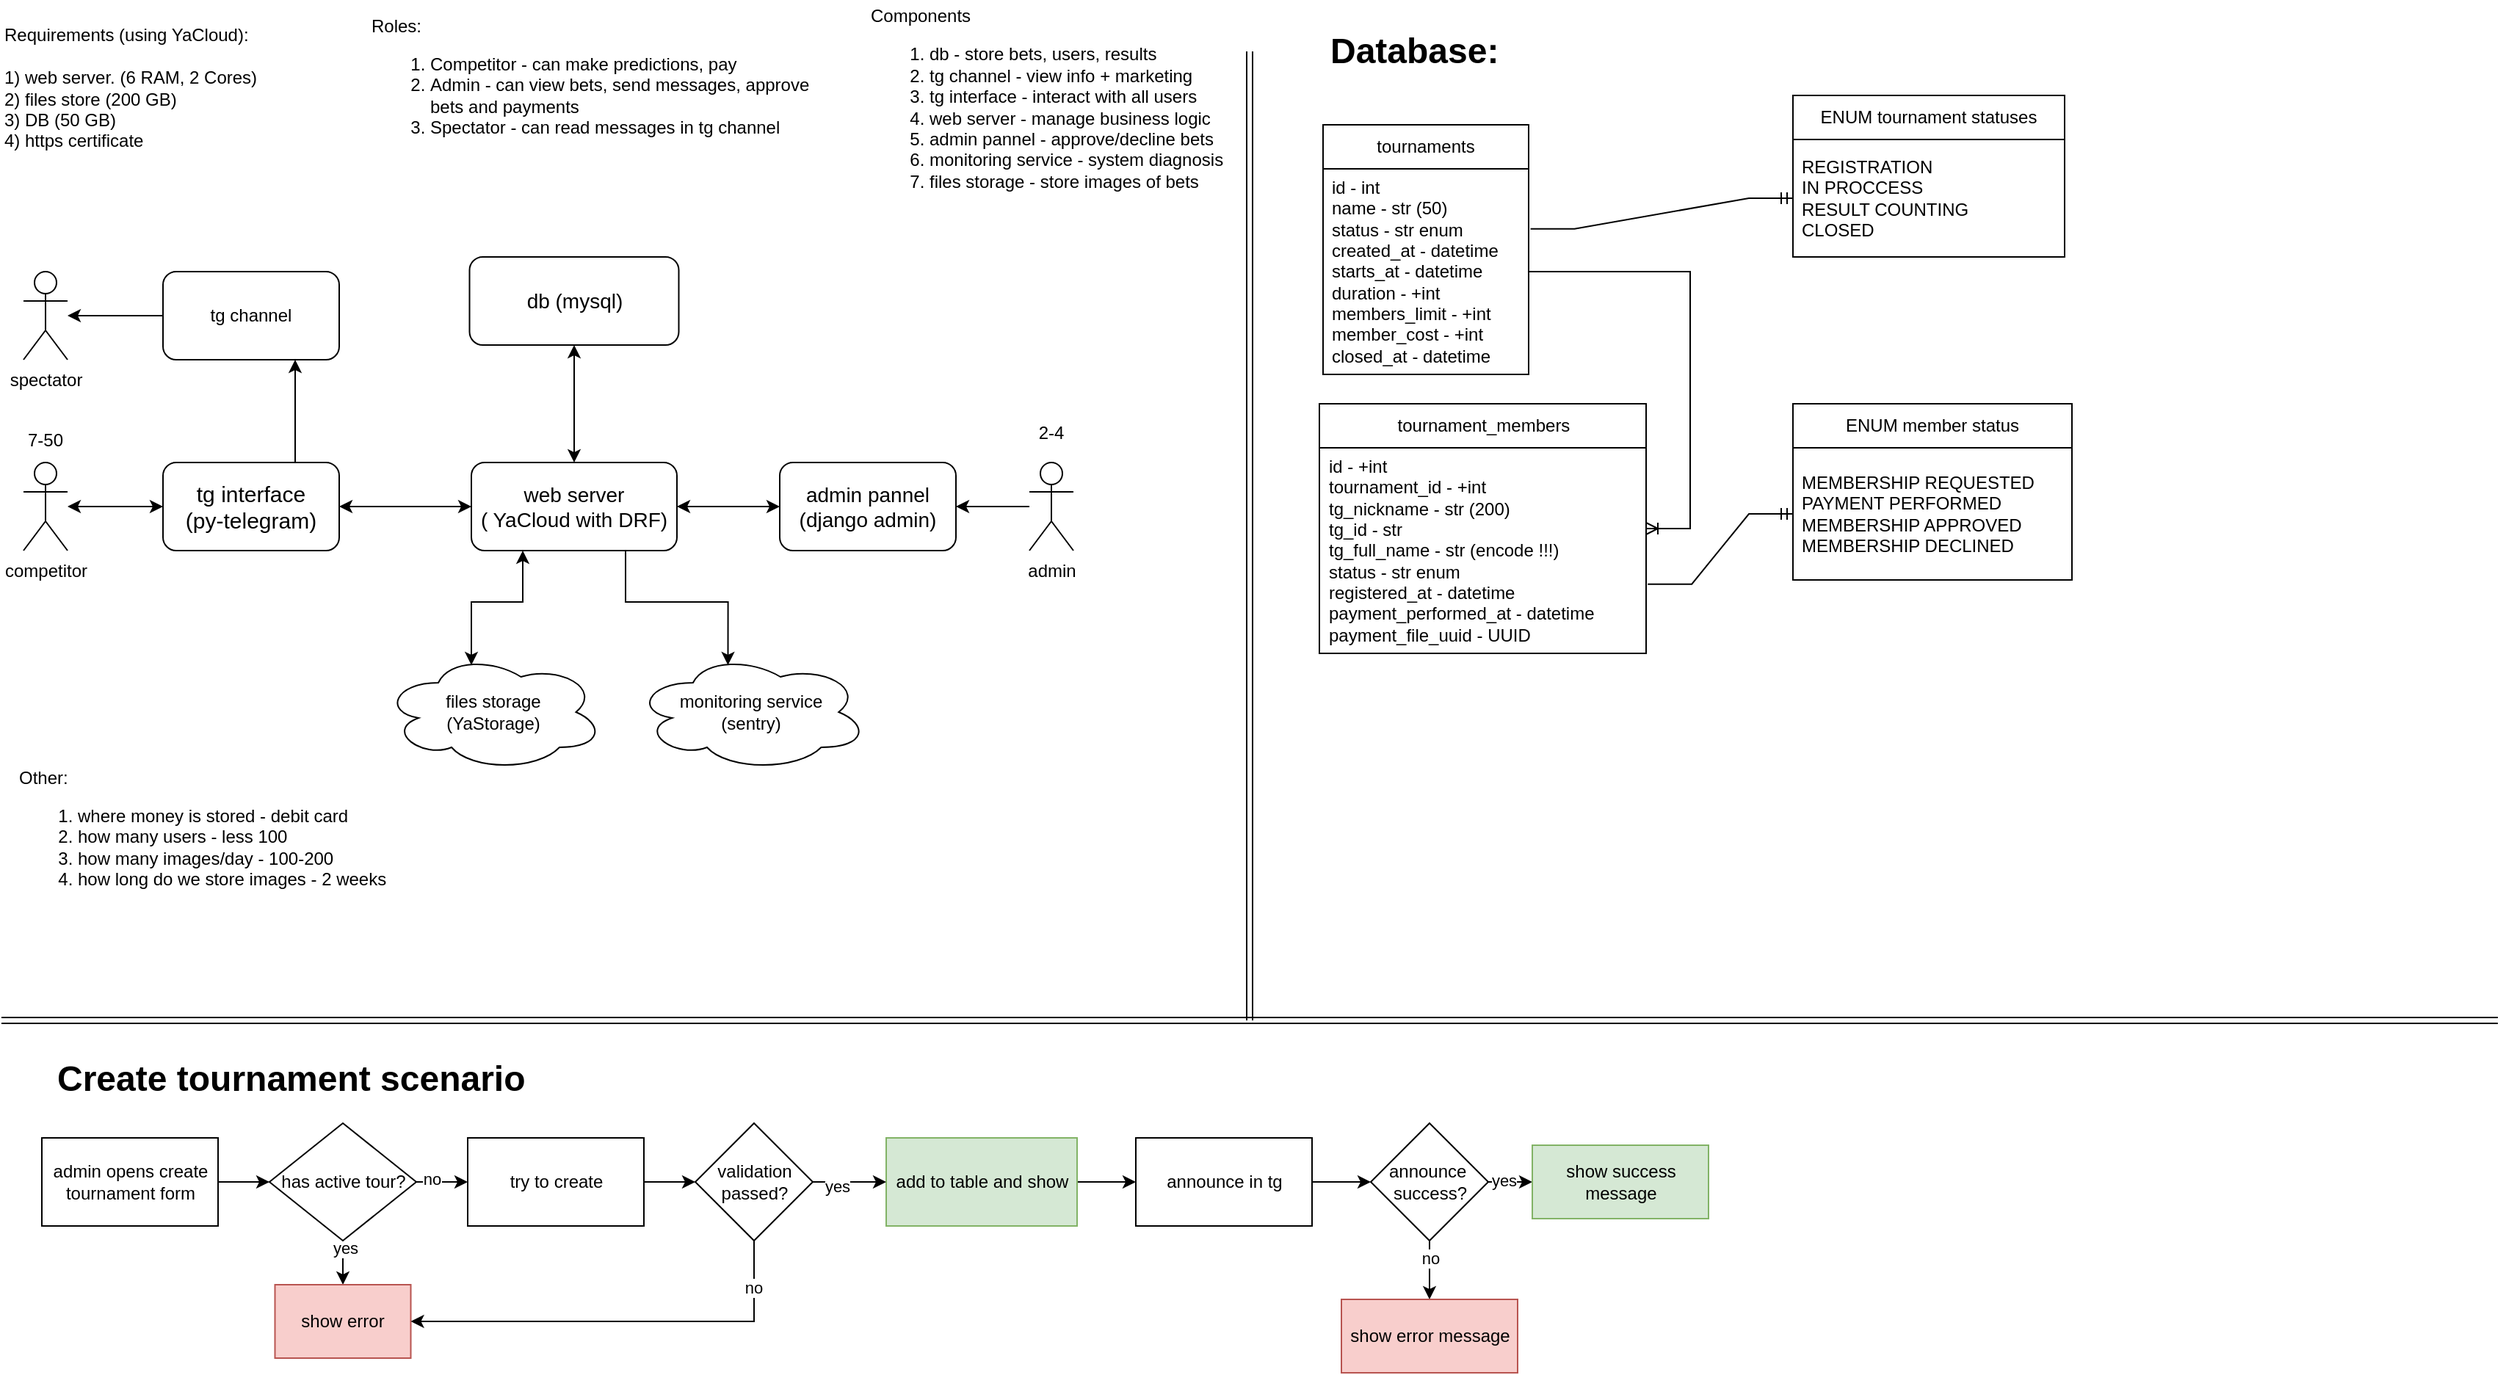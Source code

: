<mxfile version="21.6.9" type="github">
  <diagram id="R2lEEEUBdFMjLlhIrx00" name="Page-1">
    <mxGraphModel dx="1272" dy="856" grid="1" gridSize="10" guides="1" tooltips="1" connect="1" arrows="1" fold="1" page="1" pageScale="1" pageWidth="850" pageHeight="1100" math="0" shadow="0" extFonts="Permanent Marker^https://fonts.googleapis.com/css?family=Permanent+Marker">
      <root>
        <mxCell id="0" />
        <mxCell id="1" parent="0" />
        <mxCell id="ojGc8ILIGN8Vl68wyQxe-8" value="" style="edgeStyle=orthogonalEdgeStyle;rounded=0;orthogonalLoop=1;jettySize=auto;html=1;startArrow=classic;startFill=1;" parent="1" source="ojGc8ILIGN8Vl68wyQxe-1" target="ojGc8ILIGN8Vl68wyQxe-7" edge="1">
          <mxGeometry relative="1" as="geometry" />
        </mxCell>
        <mxCell id="ojGc8ILIGN8Vl68wyQxe-44" value="" style="edgeStyle=orthogonalEdgeStyle;rounded=0;orthogonalLoop=1;jettySize=auto;html=1;exitX=0.75;exitY=0;exitDx=0;exitDy=0;entryX=0.75;entryY=1;entryDx=0;entryDy=0;" parent="1" source="ojGc8ILIGN8Vl68wyQxe-1" target="ojGc8ILIGN8Vl68wyQxe-43" edge="1">
          <mxGeometry relative="1" as="geometry" />
        </mxCell>
        <mxCell id="ojGc8ILIGN8Vl68wyQxe-1" value="tg interface&lt;br&gt;(py-telegram)" style="rounded=1;whiteSpace=wrap;html=1;fontSize=15;" parent="1" vertex="1">
          <mxGeometry x="110" y="320" width="120" height="60" as="geometry" />
        </mxCell>
        <mxCell id="ojGc8ILIGN8Vl68wyQxe-13" value="" style="edgeStyle=orthogonalEdgeStyle;rounded=0;orthogonalLoop=1;jettySize=auto;html=1;exitX=0.5;exitY=1;exitDx=0;exitDy=0;entryX=0.5;entryY=0;entryDx=0;entryDy=0;startArrow=classic;startFill=1;" parent="1" source="ojGc8ILIGN8Vl68wyQxe-4" target="ojGc8ILIGN8Vl68wyQxe-7" edge="1">
          <mxGeometry relative="1" as="geometry" />
        </mxCell>
        <mxCell id="ojGc8ILIGN8Vl68wyQxe-4" value="db (mysql)" style="rounded=1;whiteSpace=wrap;html=1;fontSize=14;" parent="1" vertex="1">
          <mxGeometry x="318.75" y="180" width="142.5" height="60" as="geometry" />
        </mxCell>
        <mxCell id="ojGc8ILIGN8Vl68wyQxe-15" value="" style="edgeStyle=orthogonalEdgeStyle;rounded=0;orthogonalLoop=1;jettySize=auto;html=1;startArrow=classic;startFill=1;" parent="1" source="ojGc8ILIGN8Vl68wyQxe-5" target="ojGc8ILIGN8Vl68wyQxe-7" edge="1">
          <mxGeometry relative="1" as="geometry" />
        </mxCell>
        <mxCell id="ojGc8ILIGN8Vl68wyQxe-5" value="admin pannel&lt;br&gt;(django admin)" style="rounded=1;whiteSpace=wrap;html=1;fontSize=14;" parent="1" vertex="1">
          <mxGeometry x="530" y="320" width="120" height="60" as="geometry" />
        </mxCell>
        <mxCell id="ojGc8ILIGN8Vl68wyQxe-23" style="edgeStyle=orthogonalEdgeStyle;rounded=0;orthogonalLoop=1;jettySize=auto;html=1;entryX=0.4;entryY=0.1;entryDx=0;entryDy=0;entryPerimeter=0;exitX=0.25;exitY=1;exitDx=0;exitDy=0;startArrow=classic;startFill=1;" parent="1" source="ojGc8ILIGN8Vl68wyQxe-7" target="ojGc8ILIGN8Vl68wyQxe-21" edge="1">
          <mxGeometry relative="1" as="geometry" />
        </mxCell>
        <mxCell id="ojGc8ILIGN8Vl68wyQxe-51" value="" style="edgeStyle=orthogonalEdgeStyle;rounded=0;orthogonalLoop=1;jettySize=auto;html=1;entryX=0.4;entryY=0.1;entryDx=0;entryDy=0;entryPerimeter=0;exitX=0.75;exitY=1;exitDx=0;exitDy=0;" parent="1" source="ojGc8ILIGN8Vl68wyQxe-7" target="ojGc8ILIGN8Vl68wyQxe-50" edge="1">
          <mxGeometry relative="1" as="geometry" />
        </mxCell>
        <mxCell id="ojGc8ILIGN8Vl68wyQxe-7" value="web server&lt;br&gt;( YaCloud with DRF)" style="rounded=1;whiteSpace=wrap;html=1;fontSize=14;" parent="1" vertex="1">
          <mxGeometry x="320" y="320" width="140" height="60" as="geometry" />
        </mxCell>
        <mxCell id="ojGc8ILIGN8Vl68wyQxe-20" value="&lt;div style=&quot;&quot;&gt;&lt;span style=&quot;background-color: initial;&quot;&gt;Requirements (using YaCloud):&lt;/span&gt;&lt;/div&gt;&lt;div style=&quot;&quot;&gt;&lt;span style=&quot;background-color: initial;&quot;&gt;&lt;br&gt;&lt;/span&gt;&lt;/div&gt;&lt;div style=&quot;&quot;&gt;&lt;span style=&quot;background-color: initial;&quot;&gt;1) web server. (6 RAM, 2 Cores)&lt;/span&gt;&lt;/div&gt;2) files store (200 GB)&lt;br&gt;3) DB (50 GB)&lt;br&gt;4) https certificate" style="text;html=1;strokeColor=none;fillColor=none;align=left;verticalAlign=middle;whiteSpace=wrap;rounded=0;" parent="1" vertex="1">
          <mxGeometry y="5" width="320" height="120" as="geometry" />
        </mxCell>
        <mxCell id="ojGc8ILIGN8Vl68wyQxe-21" value="files storage&lt;br&gt;(YaStorage)" style="ellipse;shape=cloud;whiteSpace=wrap;html=1;" parent="1" vertex="1">
          <mxGeometry x="260" y="450" width="150" height="80" as="geometry" />
        </mxCell>
        <mxCell id="ojGc8ILIGN8Vl68wyQxe-32" style="edgeStyle=orthogonalEdgeStyle;rounded=0;orthogonalLoop=1;jettySize=auto;html=1;entryX=0;entryY=0.5;entryDx=0;entryDy=0;startArrow=classic;startFill=1;" parent="1" source="ojGc8ILIGN8Vl68wyQxe-26" target="ojGc8ILIGN8Vl68wyQxe-1" edge="1">
          <mxGeometry relative="1" as="geometry" />
        </mxCell>
        <mxCell id="ojGc8ILIGN8Vl68wyQxe-26" value="competitor" style="shape=umlActor;verticalLabelPosition=bottom;verticalAlign=top;html=1;outlineConnect=0;" parent="1" vertex="1">
          <mxGeometry x="15" y="320" width="30" height="60" as="geometry" />
        </mxCell>
        <mxCell id="ojGc8ILIGN8Vl68wyQxe-34" value="" style="edgeStyle=orthogonalEdgeStyle;rounded=0;orthogonalLoop=1;jettySize=auto;html=1;" parent="1" source="ojGc8ILIGN8Vl68wyQxe-27" target="ojGc8ILIGN8Vl68wyQxe-5" edge="1">
          <mxGeometry relative="1" as="geometry" />
        </mxCell>
        <mxCell id="ojGc8ILIGN8Vl68wyQxe-27" value="admin" style="shape=umlActor;verticalLabelPosition=bottom;verticalAlign=top;html=1;outlineConnect=0;" parent="1" vertex="1">
          <mxGeometry x="700" y="320" width="30" height="60" as="geometry" />
        </mxCell>
        <mxCell id="ojGc8ILIGN8Vl68wyQxe-35" value="Roles:&lt;br&gt;&lt;div style=&quot;&quot;&gt;&lt;ol&gt;&lt;li&gt;&lt;span style=&quot;background-color: initial;&quot;&gt;Competitor - can make predictions, pay&lt;/span&gt;&lt;/li&gt;&lt;li&gt;&lt;span style=&quot;background-color: initial;&quot;&gt;Admin - can view bets, send messages,&amp;nbsp;&lt;/span&gt;approve bets and payments&lt;/li&gt;&lt;li&gt;Spectator - can read messages in tg channel&lt;/li&gt;&lt;/ol&gt;&lt;/div&gt;" style="text;html=1;strokeColor=none;fillColor=none;align=left;verticalAlign=middle;whiteSpace=wrap;rounded=0;" parent="1" vertex="1">
          <mxGeometry x="250" y="7.5" width="320" height="110" as="geometry" />
        </mxCell>
        <mxCell id="ojGc8ILIGN8Vl68wyQxe-37" value="Components&lt;br&gt;&lt;ol&gt;&lt;li&gt;db - store bets, users, results&lt;/li&gt;&lt;li&gt;tg channel - view info + marketing&lt;/li&gt;&lt;li style=&quot;&quot;&gt;tg interface - interact with all users&lt;/li&gt;&lt;li style=&quot;&quot;&gt;web server - manage business logic&lt;/li&gt;&lt;li style=&quot;&quot;&gt;admin pannel - approve/decline bets&lt;/li&gt;&lt;li style=&quot;&quot;&gt;monitoring service - system diagnosis&lt;/li&gt;&lt;li style=&quot;&quot;&gt;files storage - store images of bets&lt;/li&gt;&lt;/ol&gt;" style="text;html=1;strokeColor=none;fillColor=none;align=left;verticalAlign=middle;whiteSpace=wrap;rounded=0;" parent="1" vertex="1">
          <mxGeometry x="590" y="20" width="250" height="115" as="geometry" />
        </mxCell>
        <mxCell id="ojGc8ILIGN8Vl68wyQxe-38" value="Other:&lt;br&gt;&lt;ol&gt;&lt;li&gt;where money is stored - debit card&lt;/li&gt;&lt;li&gt;&lt;span style=&quot;background-color: initial;&quot;&gt;how many users - less 100&lt;/span&gt;&lt;br&gt;&lt;/li&gt;&lt;li&gt;how many images/day - 100-200&lt;/li&gt;&lt;li&gt;how long do we store images - 2 weeks&lt;/li&gt;&lt;/ol&gt;" style="text;html=1;strokeColor=none;fillColor=none;align=left;verticalAlign=middle;whiteSpace=wrap;rounded=0;" parent="1" vertex="1">
          <mxGeometry x="10" y="510" width="400" height="130" as="geometry" />
        </mxCell>
        <mxCell id="ojGc8ILIGN8Vl68wyQxe-39" value="7-50" style="text;html=1;strokeColor=none;fillColor=none;align=center;verticalAlign=middle;whiteSpace=wrap;rounded=0;" parent="1" vertex="1">
          <mxGeometry y="290" width="60" height="30" as="geometry" />
        </mxCell>
        <mxCell id="ojGc8ILIGN8Vl68wyQxe-40" value="2-4" style="text;html=1;strokeColor=none;fillColor=none;align=center;verticalAlign=middle;whiteSpace=wrap;rounded=0;" parent="1" vertex="1">
          <mxGeometry x="685" y="285" width="60" height="30" as="geometry" />
        </mxCell>
        <mxCell id="ojGc8ILIGN8Vl68wyQxe-43" value="tg channel" style="rounded=1;whiteSpace=wrap;html=1;" parent="1" vertex="1">
          <mxGeometry x="110" y="190" width="120" height="60" as="geometry" />
        </mxCell>
        <mxCell id="ojGc8ILIGN8Vl68wyQxe-46" value="" style="edgeStyle=orthogonalEdgeStyle;rounded=0;orthogonalLoop=1;jettySize=auto;html=1;entryX=0;entryY=0.5;entryDx=0;entryDy=0;startArrow=classic;startFill=1;endArrow=none;endFill=0;" parent="1" source="ojGc8ILIGN8Vl68wyQxe-45" target="ojGc8ILIGN8Vl68wyQxe-43" edge="1">
          <mxGeometry relative="1" as="geometry" />
        </mxCell>
        <mxCell id="ojGc8ILIGN8Vl68wyQxe-45" value="spectator" style="shape=umlActor;verticalLabelPosition=bottom;verticalAlign=top;html=1;outlineConnect=0;" parent="1" vertex="1">
          <mxGeometry x="15" y="190" width="30" height="60" as="geometry" />
        </mxCell>
        <mxCell id="ojGc8ILIGN8Vl68wyQxe-50" value="monitoring service&lt;br&gt;(sentry)" style="ellipse;shape=cloud;whiteSpace=wrap;html=1;" parent="1" vertex="1">
          <mxGeometry x="431.25" y="450" width="158.75" height="80" as="geometry" />
        </mxCell>
        <mxCell id="Wl_qkTrlKVwoT0vPyVx--1" value="&lt;h1&gt;Create tournament scenario&lt;/h1&gt;" style="text;html=1;strokeColor=none;fillColor=none;spacing=5;spacingTop=-20;whiteSpace=wrap;overflow=hidden;rounded=0;" vertex="1" parent="1">
          <mxGeometry x="32.5" y="720" width="410" height="40" as="geometry" />
        </mxCell>
        <mxCell id="Wl_qkTrlKVwoT0vPyVx--6" value="" style="edgeStyle=orthogonalEdgeStyle;rounded=0;orthogonalLoop=1;jettySize=auto;html=1;" edge="1" parent="1" source="Wl_qkTrlKVwoT0vPyVx--2" target="Wl_qkTrlKVwoT0vPyVx--5">
          <mxGeometry relative="1" as="geometry" />
        </mxCell>
        <mxCell id="Wl_qkTrlKVwoT0vPyVx--2" value="admin opens create tournament form" style="rounded=0;whiteSpace=wrap;html=1;" vertex="1" parent="1">
          <mxGeometry x="27.5" y="780" width="120" height="60" as="geometry" />
        </mxCell>
        <mxCell id="Wl_qkTrlKVwoT0vPyVx--8" value="" style="edgeStyle=orthogonalEdgeStyle;rounded=0;orthogonalLoop=1;jettySize=auto;html=1;" edge="1" parent="1" source="Wl_qkTrlKVwoT0vPyVx--5" target="Wl_qkTrlKVwoT0vPyVx--7">
          <mxGeometry relative="1" as="geometry" />
        </mxCell>
        <mxCell id="Wl_qkTrlKVwoT0vPyVx--33" value="yes" style="edgeLabel;html=1;align=center;verticalAlign=middle;resizable=0;points=[];" vertex="1" connectable="0" parent="Wl_qkTrlKVwoT0vPyVx--8">
          <mxGeometry x="-0.6" y="1" relative="1" as="geometry">
            <mxPoint y="-1" as="offset" />
          </mxGeometry>
        </mxCell>
        <mxCell id="Wl_qkTrlKVwoT0vPyVx--10" value="" style="edgeStyle=orthogonalEdgeStyle;rounded=0;orthogonalLoop=1;jettySize=auto;html=1;" edge="1" parent="1" source="Wl_qkTrlKVwoT0vPyVx--5" target="Wl_qkTrlKVwoT0vPyVx--9">
          <mxGeometry relative="1" as="geometry" />
        </mxCell>
        <mxCell id="Wl_qkTrlKVwoT0vPyVx--34" value="no" style="edgeLabel;html=1;align=center;verticalAlign=middle;resizable=0;points=[];" vertex="1" connectable="0" parent="Wl_qkTrlKVwoT0vPyVx--10">
          <mxGeometry x="-0.524" y="2" relative="1" as="geometry">
            <mxPoint as="offset" />
          </mxGeometry>
        </mxCell>
        <mxCell id="Wl_qkTrlKVwoT0vPyVx--5" value="has active tour?" style="rhombus;whiteSpace=wrap;html=1;rounded=0;" vertex="1" parent="1">
          <mxGeometry x="182.5" y="770" width="100" height="80" as="geometry" />
        </mxCell>
        <mxCell id="Wl_qkTrlKVwoT0vPyVx--7" value="show error" style="rounded=0;whiteSpace=wrap;html=1;fillColor=#f8cecc;strokeColor=#b85450;" vertex="1" parent="1">
          <mxGeometry x="186.25" y="880" width="92.5" height="50" as="geometry" />
        </mxCell>
        <mxCell id="Wl_qkTrlKVwoT0vPyVx--28" value="" style="edgeStyle=orthogonalEdgeStyle;rounded=0;orthogonalLoop=1;jettySize=auto;html=1;" edge="1" parent="1" source="Wl_qkTrlKVwoT0vPyVx--9" target="Wl_qkTrlKVwoT0vPyVx--27">
          <mxGeometry relative="1" as="geometry" />
        </mxCell>
        <mxCell id="Wl_qkTrlKVwoT0vPyVx--9" value="try to create" style="whiteSpace=wrap;html=1;rounded=0;" vertex="1" parent="1">
          <mxGeometry x="317.5" y="780" width="120" height="60" as="geometry" />
        </mxCell>
        <mxCell id="Wl_qkTrlKVwoT0vPyVx--36" value="" style="edgeStyle=orthogonalEdgeStyle;rounded=0;orthogonalLoop=1;jettySize=auto;html=1;" edge="1" parent="1" source="Wl_qkTrlKVwoT0vPyVx--11" target="Wl_qkTrlKVwoT0vPyVx--35">
          <mxGeometry relative="1" as="geometry" />
        </mxCell>
        <mxCell id="Wl_qkTrlKVwoT0vPyVx--11" value="add to table and show" style="whiteSpace=wrap;html=1;rounded=0;fillColor=#d5e8d4;strokeColor=#82b366;" vertex="1" parent="1">
          <mxGeometry x="602.5" y="780" width="130" height="60" as="geometry" />
        </mxCell>
        <mxCell id="Wl_qkTrlKVwoT0vPyVx--17" value="tournaments" style="swimlane;fontStyle=0;childLayout=stackLayout;horizontal=1;startSize=30;horizontalStack=0;resizeParent=1;resizeParentMax=0;resizeLast=0;collapsible=1;marginBottom=0;whiteSpace=wrap;html=1;" vertex="1" parent="1">
          <mxGeometry x="900" y="90" width="140" height="170" as="geometry">
            <mxRectangle x="50" y="900" width="100" height="30" as="alternateBounds" />
          </mxGeometry>
        </mxCell>
        <mxCell id="Wl_qkTrlKVwoT0vPyVx--18" value="id - int&lt;br&gt;name - str (50)&lt;br&gt;status - str enum&lt;br&gt;created_at - datetime&lt;br&gt;starts_at - datetime&lt;br&gt;duration - +int&lt;br&gt;members_limit - +int&lt;br&gt;member_cost - +int&lt;br&gt;closed_at - datetime" style="text;strokeColor=none;fillColor=none;align=left;verticalAlign=middle;spacingLeft=4;spacingRight=4;overflow=hidden;points=[[0,0.5],[1,0.5]];portConstraint=eastwest;rotatable=0;whiteSpace=wrap;html=1;" vertex="1" parent="Wl_qkTrlKVwoT0vPyVx--17">
          <mxGeometry y="30" width="140" height="140" as="geometry" />
        </mxCell>
        <mxCell id="Wl_qkTrlKVwoT0vPyVx--22" value="ENUM tournament statuses" style="swimlane;fontStyle=0;childLayout=stackLayout;horizontal=1;startSize=30;horizontalStack=0;resizeParent=1;resizeParentMax=0;resizeLast=0;collapsible=1;marginBottom=0;whiteSpace=wrap;html=1;" vertex="1" parent="1">
          <mxGeometry x="1220" y="70" width="185" height="110" as="geometry" />
        </mxCell>
        <mxCell id="Wl_qkTrlKVwoT0vPyVx--25" value="REGISTRATION&lt;br&gt;IN PROCCESS&lt;br&gt;RESULT COUNTING&lt;br&gt;CLOSED" style="text;strokeColor=none;fillColor=none;align=left;verticalAlign=middle;spacingLeft=4;spacingRight=4;overflow=hidden;points=[[0,0.5],[1,0.5]];portConstraint=eastwest;rotatable=0;whiteSpace=wrap;html=1;" vertex="1" parent="Wl_qkTrlKVwoT0vPyVx--22">
          <mxGeometry y="30" width="185" height="80" as="geometry" />
        </mxCell>
        <mxCell id="Wl_qkTrlKVwoT0vPyVx--29" value="" style="edgeStyle=orthogonalEdgeStyle;rounded=0;orthogonalLoop=1;jettySize=auto;html=1;" edge="1" parent="1" source="Wl_qkTrlKVwoT0vPyVx--27" target="Wl_qkTrlKVwoT0vPyVx--11">
          <mxGeometry relative="1" as="geometry" />
        </mxCell>
        <mxCell id="Wl_qkTrlKVwoT0vPyVx--31" value="yes" style="edgeLabel;html=1;align=center;verticalAlign=middle;resizable=0;points=[];" vertex="1" connectable="0" parent="Wl_qkTrlKVwoT0vPyVx--29">
          <mxGeometry x="-0.293" y="-3" relative="1" as="geometry">
            <mxPoint x="-1" as="offset" />
          </mxGeometry>
        </mxCell>
        <mxCell id="Wl_qkTrlKVwoT0vPyVx--30" style="edgeStyle=orthogonalEdgeStyle;rounded=0;orthogonalLoop=1;jettySize=auto;html=1;entryX=1;entryY=0.5;entryDx=0;entryDy=0;exitX=0.5;exitY=1;exitDx=0;exitDy=0;" edge="1" parent="1" source="Wl_qkTrlKVwoT0vPyVx--27" target="Wl_qkTrlKVwoT0vPyVx--7">
          <mxGeometry relative="1" as="geometry" />
        </mxCell>
        <mxCell id="Wl_qkTrlKVwoT0vPyVx--32" value="no" style="edgeLabel;html=1;align=center;verticalAlign=middle;resizable=0;points=[];" vertex="1" connectable="0" parent="Wl_qkTrlKVwoT0vPyVx--30">
          <mxGeometry x="-0.775" y="-1" relative="1" as="geometry">
            <mxPoint y="-1" as="offset" />
          </mxGeometry>
        </mxCell>
        <mxCell id="Wl_qkTrlKVwoT0vPyVx--27" value="validation&lt;br&gt;passed?" style="rhombus;whiteSpace=wrap;html=1;" vertex="1" parent="1">
          <mxGeometry x="472.5" y="770" width="80" height="80" as="geometry" />
        </mxCell>
        <mxCell id="Wl_qkTrlKVwoT0vPyVx--38" value="" style="edgeStyle=orthogonalEdgeStyle;rounded=0;orthogonalLoop=1;jettySize=auto;html=1;" edge="1" parent="1" source="Wl_qkTrlKVwoT0vPyVx--35" target="Wl_qkTrlKVwoT0vPyVx--37">
          <mxGeometry relative="1" as="geometry" />
        </mxCell>
        <mxCell id="Wl_qkTrlKVwoT0vPyVx--35" value="announce in tg" style="whiteSpace=wrap;html=1;rounded=0;" vertex="1" parent="1">
          <mxGeometry x="772.5" y="780" width="120" height="60" as="geometry" />
        </mxCell>
        <mxCell id="Wl_qkTrlKVwoT0vPyVx--40" value="" style="edgeStyle=orthogonalEdgeStyle;rounded=0;orthogonalLoop=1;jettySize=auto;html=1;" edge="1" parent="1" source="Wl_qkTrlKVwoT0vPyVx--37" target="Wl_qkTrlKVwoT0vPyVx--39">
          <mxGeometry relative="1" as="geometry" />
        </mxCell>
        <mxCell id="Wl_qkTrlKVwoT0vPyVx--48" value="no" style="edgeLabel;html=1;align=center;verticalAlign=middle;resizable=0;points=[];" vertex="1" connectable="0" parent="Wl_qkTrlKVwoT0vPyVx--40">
          <mxGeometry x="-0.435" relative="1" as="geometry">
            <mxPoint as="offset" />
          </mxGeometry>
        </mxCell>
        <mxCell id="Wl_qkTrlKVwoT0vPyVx--42" value="" style="edgeStyle=orthogonalEdgeStyle;rounded=0;orthogonalLoop=1;jettySize=auto;html=1;exitX=1;exitY=0.5;exitDx=0;exitDy=0;" edge="1" parent="1" source="Wl_qkTrlKVwoT0vPyVx--37" target="Wl_qkTrlKVwoT0vPyVx--41">
          <mxGeometry relative="1" as="geometry" />
        </mxCell>
        <mxCell id="Wl_qkTrlKVwoT0vPyVx--47" value="yes" style="edgeLabel;html=1;align=center;verticalAlign=middle;resizable=0;points=[];" vertex="1" connectable="0" parent="Wl_qkTrlKVwoT0vPyVx--42">
          <mxGeometry x="-0.596" y="1" relative="1" as="geometry">
            <mxPoint as="offset" />
          </mxGeometry>
        </mxCell>
        <mxCell id="Wl_qkTrlKVwoT0vPyVx--37" value="announce&amp;nbsp;&lt;br&gt;success?" style="rhombus;whiteSpace=wrap;html=1;rounded=0;" vertex="1" parent="1">
          <mxGeometry x="932.5" y="770" width="80" height="80" as="geometry" />
        </mxCell>
        <mxCell id="Wl_qkTrlKVwoT0vPyVx--39" value="show error message" style="whiteSpace=wrap;html=1;rounded=0;fillColor=#f8cecc;strokeColor=#b85450;" vertex="1" parent="1">
          <mxGeometry x="912.5" y="890" width="120" height="50" as="geometry" />
        </mxCell>
        <mxCell id="Wl_qkTrlKVwoT0vPyVx--41" value="show success message" style="whiteSpace=wrap;html=1;rounded=0;fillColor=#d5e8d4;strokeColor=#82b366;" vertex="1" parent="1">
          <mxGeometry x="1042.5" y="785" width="120" height="50" as="geometry" />
        </mxCell>
        <mxCell id="Wl_qkTrlKVwoT0vPyVx--43" value="&lt;h1&gt;Database:&lt;/h1&gt;" style="text;html=1;strokeColor=none;fillColor=none;spacing=5;spacingTop=-20;whiteSpace=wrap;overflow=hidden;rounded=0;" vertex="1" parent="1">
          <mxGeometry x="900" y="20" width="190" height="40" as="geometry" />
        </mxCell>
        <mxCell id="Wl_qkTrlKVwoT0vPyVx--44" value="" style="shape=link;html=1;rounded=0;" edge="1" parent="1">
          <mxGeometry width="100" relative="1" as="geometry">
            <mxPoint x="850" y="700" as="sourcePoint" />
            <mxPoint x="1700" y="700" as="targetPoint" />
          </mxGeometry>
        </mxCell>
        <mxCell id="Wl_qkTrlKVwoT0vPyVx--45" value="" style="shape=link;html=1;rounded=0;" edge="1" parent="1">
          <mxGeometry width="100" relative="1" as="geometry">
            <mxPoint x="850" y="40" as="sourcePoint" />
            <mxPoint x="850" y="700" as="targetPoint" />
          </mxGeometry>
        </mxCell>
        <mxCell id="Wl_qkTrlKVwoT0vPyVx--46" value="" style="shape=link;html=1;rounded=0;" edge="1" parent="1">
          <mxGeometry width="100" relative="1" as="geometry">
            <mxPoint y="700" as="sourcePoint" />
            <mxPoint x="850" y="700" as="targetPoint" />
          </mxGeometry>
        </mxCell>
        <mxCell id="Wl_qkTrlKVwoT0vPyVx--49" value="tournament_members" style="swimlane;fontStyle=0;childLayout=stackLayout;horizontal=1;startSize=30;horizontalStack=0;resizeParent=1;resizeParentMax=0;resizeLast=0;collapsible=1;marginBottom=0;whiteSpace=wrap;html=1;" vertex="1" parent="1">
          <mxGeometry x="897.5" y="280" width="222.5" height="170" as="geometry" />
        </mxCell>
        <mxCell id="Wl_qkTrlKVwoT0vPyVx--50" value="id - +int&lt;br&gt;tournament_id - +int&lt;br&gt;tg_nickname - str (200)&lt;br&gt;tg_id - str&lt;br&gt;tg_full_name - str (encode !!!)&lt;br&gt;status - str enum&lt;br&gt;registered_at - datetime&lt;br&gt;payment_performed_at - datetime&lt;br&gt;payment_file_uuid - UUID" style="text;strokeColor=none;fillColor=none;align=left;verticalAlign=middle;spacingLeft=4;spacingRight=4;overflow=hidden;points=[[0,0.5],[1,0.5]];portConstraint=eastwest;rotatable=0;whiteSpace=wrap;html=1;" vertex="1" parent="Wl_qkTrlKVwoT0vPyVx--49">
          <mxGeometry y="30" width="222.5" height="140" as="geometry" />
        </mxCell>
        <mxCell id="Wl_qkTrlKVwoT0vPyVx--54" value="" style="edgeStyle=entityRelationEdgeStyle;fontSize=12;html=1;endArrow=ERoneToMany;rounded=0;exitX=1;exitY=0.5;exitDx=0;exitDy=0;" edge="1" parent="1" source="Wl_qkTrlKVwoT0vPyVx--18" target="Wl_qkTrlKVwoT0vPyVx--49">
          <mxGeometry width="100" height="100" relative="1" as="geometry">
            <mxPoint x="890" y="320" as="sourcePoint" />
            <mxPoint x="1190" y="290" as="targetPoint" />
            <Array as="points">
              <mxPoint x="880" y="247" />
              <mxPoint x="900" y="300" />
              <mxPoint x="870" y="300" />
              <mxPoint x="860" y="330" />
            </Array>
          </mxGeometry>
        </mxCell>
        <mxCell id="Wl_qkTrlKVwoT0vPyVx--55" value="" style="edgeStyle=entityRelationEdgeStyle;fontSize=12;html=1;endArrow=ERmandOne;rounded=0;exitX=1.009;exitY=0.292;exitDx=0;exitDy=0;exitPerimeter=0;entryX=0;entryY=0.5;entryDx=0;entryDy=0;" edge="1" parent="1" source="Wl_qkTrlKVwoT0vPyVx--18" target="Wl_qkTrlKVwoT0vPyVx--25">
          <mxGeometry width="100" height="100" relative="1" as="geometry">
            <mxPoint x="1090" y="310" as="sourcePoint" />
            <mxPoint x="1190" y="210" as="targetPoint" />
          </mxGeometry>
        </mxCell>
        <mxCell id="Wl_qkTrlKVwoT0vPyVx--58" value="ENUM member status" style="swimlane;fontStyle=0;childLayout=stackLayout;horizontal=1;startSize=30;horizontalStack=0;resizeParent=1;resizeParentMax=0;resizeLast=0;collapsible=1;marginBottom=0;whiteSpace=wrap;html=1;" vertex="1" parent="1">
          <mxGeometry x="1220" y="280" width="190" height="120" as="geometry" />
        </mxCell>
        <mxCell id="Wl_qkTrlKVwoT0vPyVx--59" value="MEMBERSHIP REQUESTED&lt;br&gt;PAYMENT PERFORMED&lt;br&gt;MEMBERSHIP APPROVED&lt;br&gt;MEMBERSHIP DECLINED" style="text;strokeColor=none;fillColor=none;align=left;verticalAlign=middle;spacingLeft=4;spacingRight=4;overflow=hidden;points=[[0,0.5],[1,0.5]];portConstraint=eastwest;rotatable=0;whiteSpace=wrap;html=1;" vertex="1" parent="Wl_qkTrlKVwoT0vPyVx--58">
          <mxGeometry y="30" width="190" height="90" as="geometry" />
        </mxCell>
        <mxCell id="Wl_qkTrlKVwoT0vPyVx--62" value="" style="edgeStyle=entityRelationEdgeStyle;fontSize=12;html=1;endArrow=ERmandOne;rounded=0;exitX=1.005;exitY=0.663;exitDx=0;exitDy=0;exitPerimeter=0;entryX=0;entryY=0.5;entryDx=0;entryDy=0;" edge="1" parent="1" source="Wl_qkTrlKVwoT0vPyVx--50" target="Wl_qkTrlKVwoT0vPyVx--59">
          <mxGeometry width="100" height="100" relative="1" as="geometry">
            <mxPoint x="1120" y="371" as="sourcePoint" />
            <mxPoint x="1189" y="320" as="targetPoint" />
          </mxGeometry>
        </mxCell>
      </root>
    </mxGraphModel>
  </diagram>
</mxfile>
